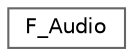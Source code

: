 digraph "类继承关系图"
{
 // LATEX_PDF_SIZE
  bgcolor="transparent";
  edge [fontname=Helvetica,fontsize=10,labelfontname=Helvetica,labelfontsize=10];
  node [fontname=Helvetica,fontsize=10,shape=box,height=0.2,width=0.4];
  rankdir="LR";
  Node0 [id="Node000000",label="F_Audio",height=0.2,width=0.4,color="grey40", fillcolor="white", style="filled",URL="$class_f___audio.html",tooltip="提供音频的加载、播放和管理功能"];
}
